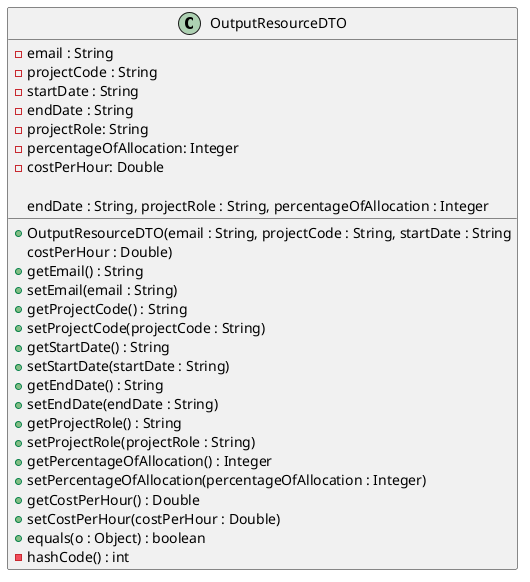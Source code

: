 @startuml
'https://plantuml.com/class-diagram

class OutputResourceDTO {
    - email : String
    - projectCode : String
    - startDate : String
    - endDate : String
    - projectRole: String
    - percentageOfAllocation: Integer
    - costPerHour: Double

    + OutputResourceDTO(email : String, projectCode : String, startDate : String
    endDate : String, projectRole : String, percentageOfAllocation : Integer
    costPerHour : Double)
    +getEmail() : String
    +setEmail(email : String)
    +getProjectCode() : String
    +setProjectCode(projectCode : String)
    +getStartDate() : String
    +setStartDate(startDate : String)
    +getEndDate() : String
    +setEndDate(endDate : String)
    +getProjectRole() : String
    +setProjectRole(projectRole : String)
    +getPercentageOfAllocation() : Integer
    +setPercentageOfAllocation(percentageOfAllocation : Integer)
    +getCostPerHour() : Double
    +setCostPerHour(costPerHour : Double)
    +equals(o : Object) : boolean
    - hashCode() : int
}
@enduml